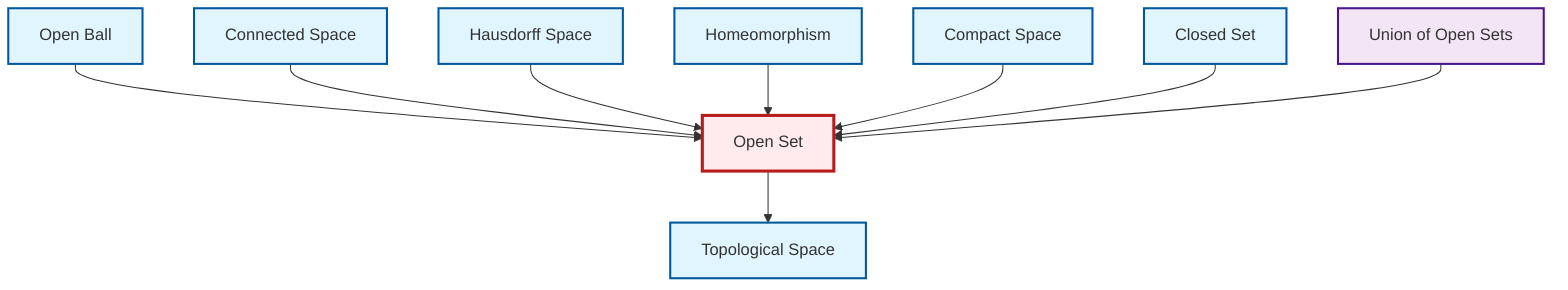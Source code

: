 graph TD
    classDef definition fill:#e1f5fe,stroke:#01579b,stroke-width:2px
    classDef theorem fill:#f3e5f5,stroke:#4a148c,stroke-width:2px
    classDef axiom fill:#fff3e0,stroke:#e65100,stroke-width:2px
    classDef example fill:#e8f5e9,stroke:#1b5e20,stroke-width:2px
    classDef current fill:#ffebee,stroke:#b71c1c,stroke-width:3px
    def-hausdorff["Hausdorff Space"]:::definition
    thm-union-open-sets["Union of Open Sets"]:::theorem
    def-topological-space["Topological Space"]:::definition
    def-compact["Compact Space"]:::definition
    def-open-ball["Open Ball"]:::definition
    def-connected["Connected Space"]:::definition
    def-open-set["Open Set"]:::definition
    def-closed-set["Closed Set"]:::definition
    def-homeomorphism["Homeomorphism"]:::definition
    def-open-ball --> def-open-set
    def-connected --> def-open-set
    def-hausdorff --> def-open-set
    def-homeomorphism --> def-open-set
    def-compact --> def-open-set
    def-closed-set --> def-open-set
    thm-union-open-sets --> def-open-set
    def-open-set --> def-topological-space
    class def-open-set current